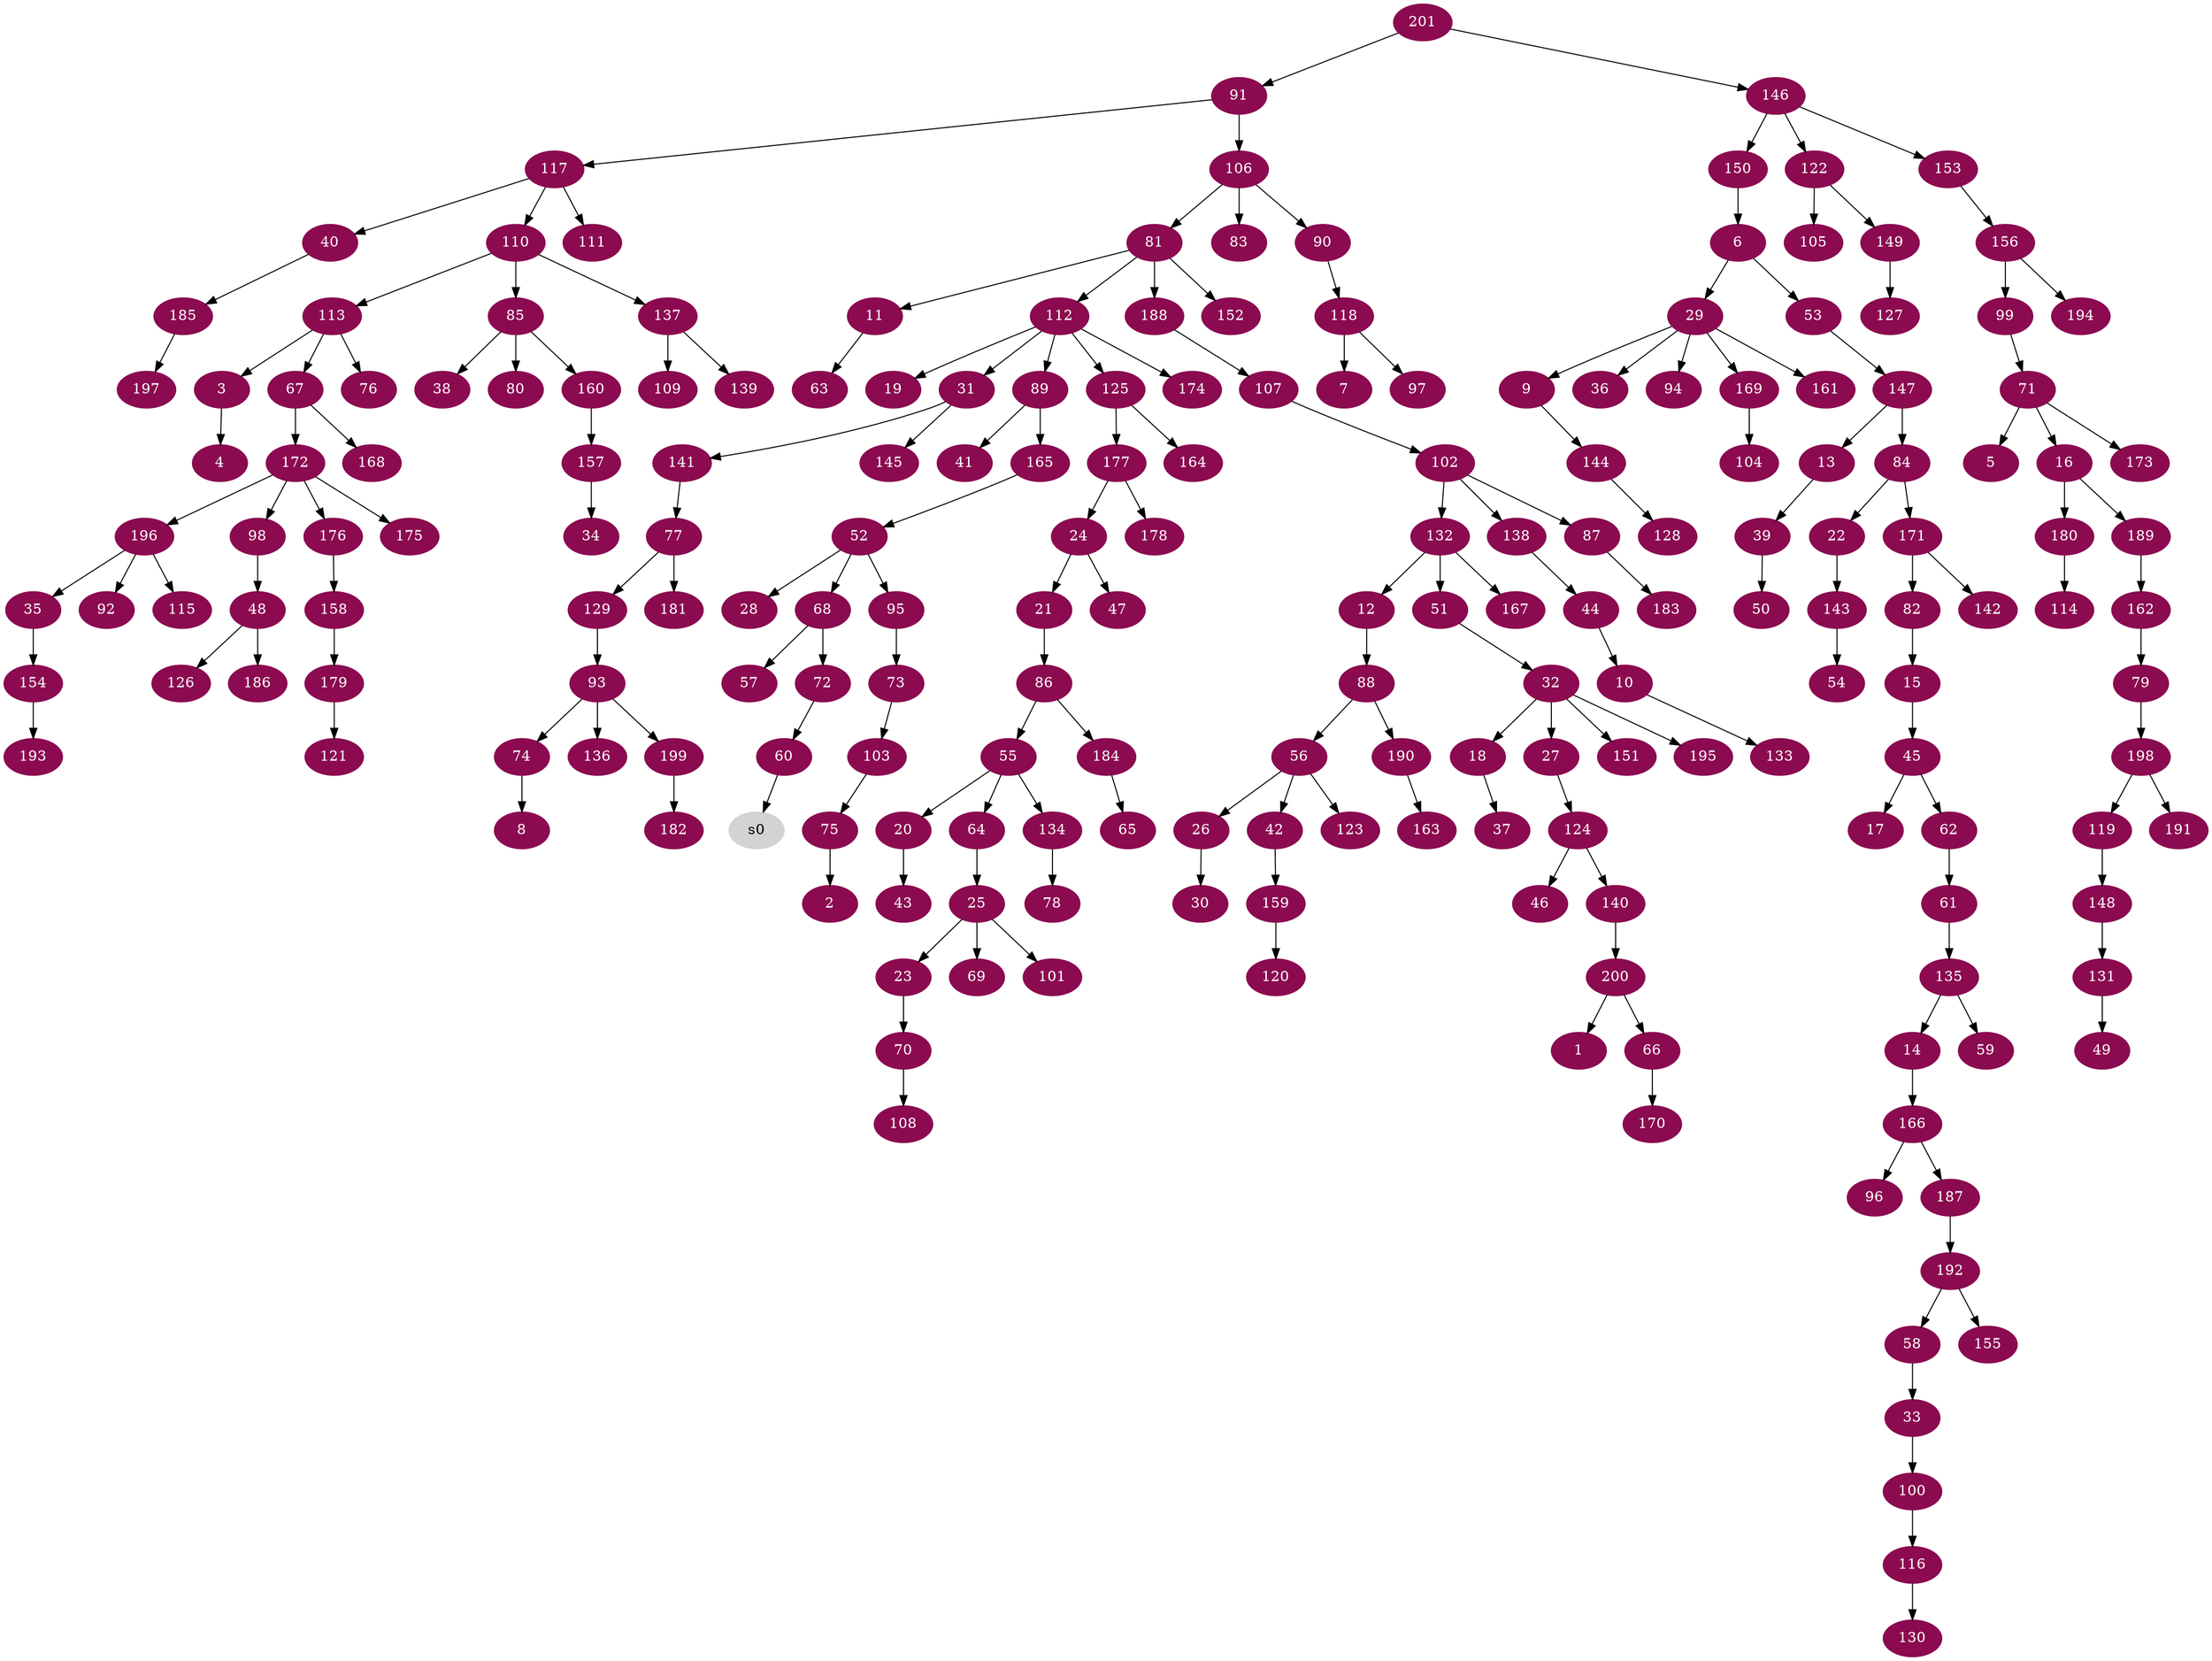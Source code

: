 digraph G {
node [color=deeppink4, style=filled, fontcolor=white];
200 -> 1;
75 -> 2;
113 -> 3;
3 -> 4;
71 -> 5;
150 -> 6;
118 -> 7;
74 -> 8;
29 -> 9;
44 -> 10;
81 -> 11;
132 -> 12;
147 -> 13;
135 -> 14;
82 -> 15;
71 -> 16;
45 -> 17;
32 -> 18;
112 -> 19;
55 -> 20;
24 -> 21;
84 -> 22;
25 -> 23;
177 -> 24;
64 -> 25;
56 -> 26;
32 -> 27;
52 -> 28;
6 -> 29;
26 -> 30;
112 -> 31;
51 -> 32;
58 -> 33;
157 -> 34;
196 -> 35;
29 -> 36;
18 -> 37;
85 -> 38;
13 -> 39;
117 -> 40;
89 -> 41;
56 -> 42;
20 -> 43;
138 -> 44;
15 -> 45;
124 -> 46;
24 -> 47;
98 -> 48;
131 -> 49;
39 -> 50;
132 -> 51;
165 -> 52;
6 -> 53;
143 -> 54;
86 -> 55;
88 -> 56;
68 -> 57;
192 -> 58;
135 -> 59;
72 -> 60;
62 -> 61;
45 -> 62;
11 -> 63;
55 -> 64;
184 -> 65;
200 -> 66;
113 -> 67;
52 -> 68;
25 -> 69;
23 -> 70;
99 -> 71;
68 -> 72;
95 -> 73;
93 -> 74;
103 -> 75;
113 -> 76;
141 -> 77;
134 -> 78;
162 -> 79;
85 -> 80;
106 -> 81;
171 -> 82;
106 -> 83;
147 -> 84;
110 -> 85;
21 -> 86;
102 -> 87;
12 -> 88;
112 -> 89;
106 -> 90;
201 -> 91;
196 -> 92;
129 -> 93;
29 -> 94;
52 -> 95;
166 -> 96;
118 -> 97;
172 -> 98;
156 -> 99;
33 -> 100;
25 -> 101;
107 -> 102;
73 -> 103;
169 -> 104;
122 -> 105;
91 -> 106;
188 -> 107;
70 -> 108;
137 -> 109;
117 -> 110;
117 -> 111;
81 -> 112;
110 -> 113;
180 -> 114;
196 -> 115;
100 -> 116;
91 -> 117;
90 -> 118;
198 -> 119;
159 -> 120;
179 -> 121;
146 -> 122;
56 -> 123;
27 -> 124;
112 -> 125;
48 -> 126;
149 -> 127;
144 -> 128;
77 -> 129;
116 -> 130;
148 -> 131;
102 -> 132;
10 -> 133;
55 -> 134;
61 -> 135;
93 -> 136;
110 -> 137;
102 -> 138;
137 -> 139;
124 -> 140;
31 -> 141;
171 -> 142;
22 -> 143;
9 -> 144;
31 -> 145;
201 -> 146;
53 -> 147;
119 -> 148;
122 -> 149;
146 -> 150;
32 -> 151;
81 -> 152;
146 -> 153;
35 -> 154;
192 -> 155;
153 -> 156;
160 -> 157;
176 -> 158;
42 -> 159;
85 -> 160;
29 -> 161;
189 -> 162;
190 -> 163;
125 -> 164;
89 -> 165;
14 -> 166;
132 -> 167;
67 -> 168;
29 -> 169;
66 -> 170;
84 -> 171;
67 -> 172;
71 -> 173;
112 -> 174;
172 -> 175;
172 -> 176;
125 -> 177;
177 -> 178;
158 -> 179;
16 -> 180;
77 -> 181;
199 -> 182;
87 -> 183;
86 -> 184;
40 -> 185;
48 -> 186;
166 -> 187;
81 -> 188;
16 -> 189;
88 -> 190;
198 -> 191;
187 -> 192;
154 -> 193;
156 -> 194;
32 -> 195;
172 -> 196;
185 -> 197;
79 -> 198;
93 -> 199;
140 -> 200;
node [color=lightgrey, style=filled, fontcolor=black];
60 -> s0;
}
